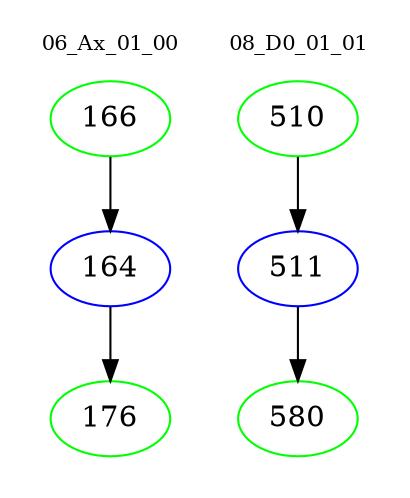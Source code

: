 digraph{
subgraph cluster_0 {
color = white
label = "06_Ax_01_00";
fontsize=10;
T0_166 [label="166", color="green"]
T0_166 -> T0_164 [color="black"]
T0_164 [label="164", color="blue"]
T0_164 -> T0_176 [color="black"]
T0_176 [label="176", color="green"]
}
subgraph cluster_1 {
color = white
label = "08_D0_01_01";
fontsize=10;
T1_510 [label="510", color="green"]
T1_510 -> T1_511 [color="black"]
T1_511 [label="511", color="blue"]
T1_511 -> T1_580 [color="black"]
T1_580 [label="580", color="green"]
}
}
